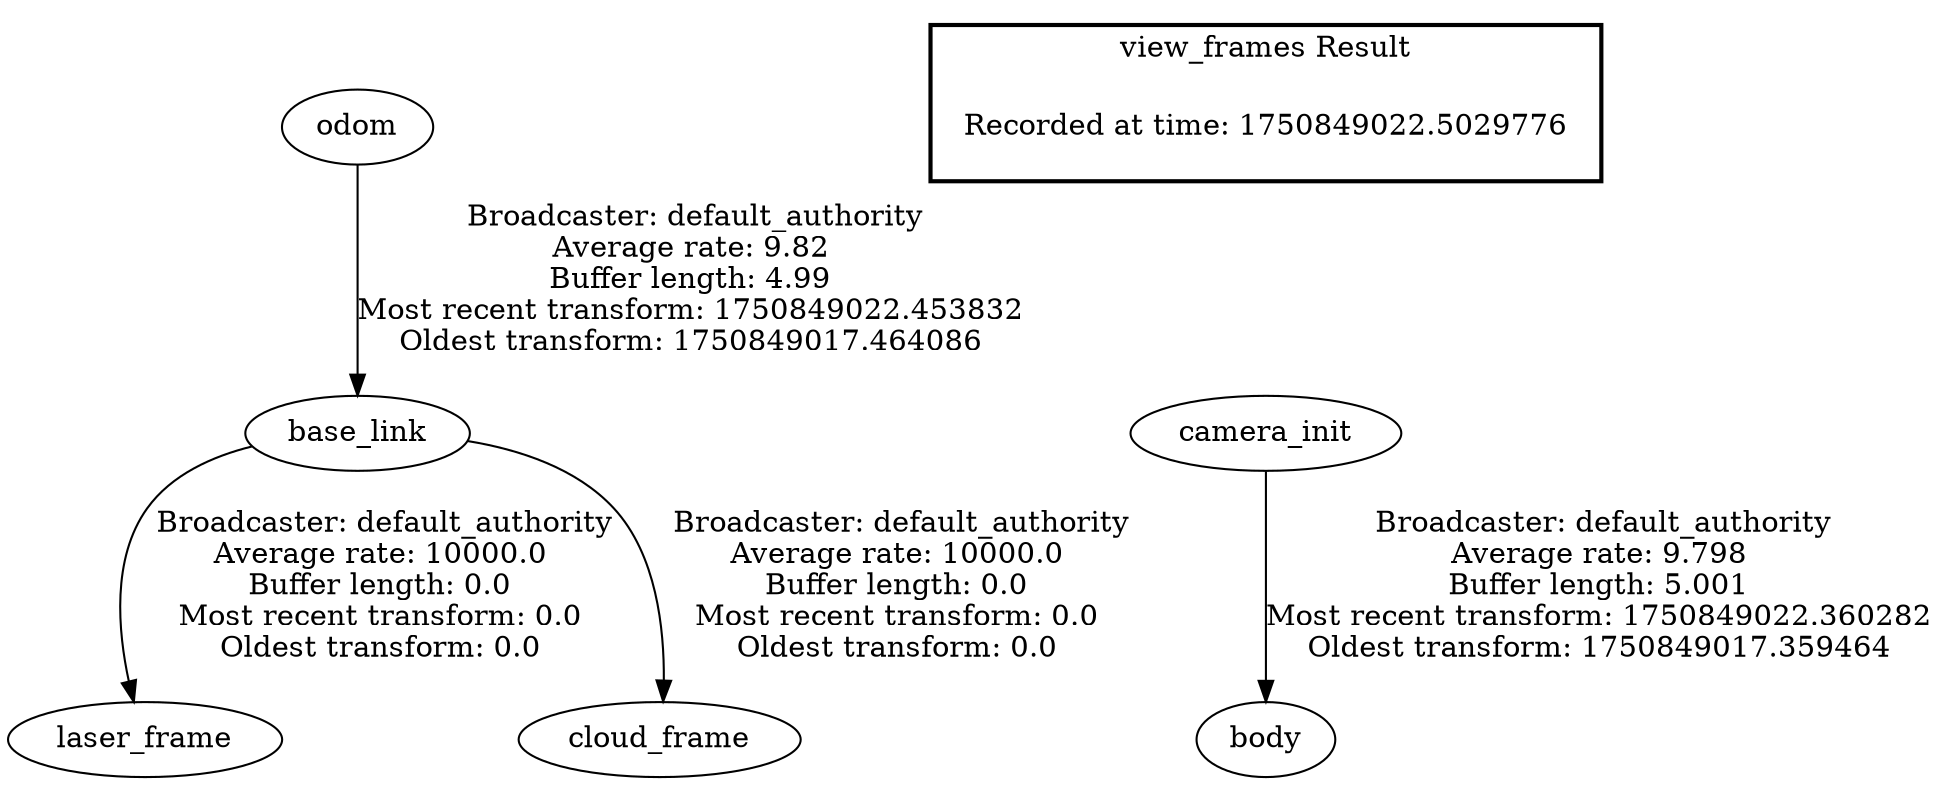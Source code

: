digraph G {
"base_link" -> "laser_frame"[label=" Broadcaster: default_authority\nAverage rate: 10000.0\nBuffer length: 0.0\nMost recent transform: 0.0\nOldest transform: 0.0\n"];
"odom" -> "base_link"[label=" Broadcaster: default_authority\nAverage rate: 9.82\nBuffer length: 4.99\nMost recent transform: 1750849022.453832\nOldest transform: 1750849017.464086\n"];
"base_link" -> "cloud_frame"[label=" Broadcaster: default_authority\nAverage rate: 10000.0\nBuffer length: 0.0\nMost recent transform: 0.0\nOldest transform: 0.0\n"];
"camera_init" -> "body"[label=" Broadcaster: default_authority\nAverage rate: 9.798\nBuffer length: 5.001\nMost recent transform: 1750849022.360282\nOldest transform: 1750849017.359464\n"];
edge [style=invis];
 subgraph cluster_legend { style=bold; color=black; label ="view_frames Result";
"Recorded at time: 1750849022.5029776"[ shape=plaintext ] ;
}->"camera_init";
}
